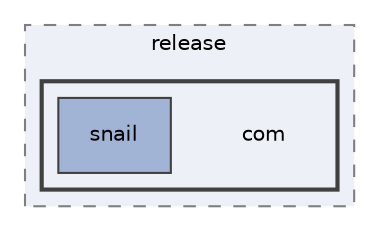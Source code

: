 digraph "app/build/generated/source/buildConfig/release/com"
{
 // LATEX_PDF_SIZE
  edge [fontname="Helvetica",fontsize="10",labelfontname="Helvetica",labelfontsize="10"];
  node [fontname="Helvetica",fontsize="10",shape=record];
  compound=true
  subgraph clusterdir_e568300425302888e15488406f92ad6c {
    graph [ bgcolor="#edf0f7", pencolor="grey50", style="filled,dashed,", label="release", fontname="Helvetica", fontsize="10", URL="dir_e568300425302888e15488406f92ad6c.html"]
  subgraph clusterdir_a729040fd6a399e0b5cbef1c8deaa077 {
    graph [ bgcolor="#edf0f7", pencolor="grey25", style="filled,bold,", label="", fontname="Helvetica", fontsize="10", URL="dir_a729040fd6a399e0b5cbef1c8deaa077.html"]
    dir_a729040fd6a399e0b5cbef1c8deaa077 [shape=plaintext, label="com"];
  dir_9569ae808bf114ed6c685bcaefa52890 [shape=box, label="snail", style="filled,", fillcolor="#a2b4d6", color="grey25", URL="dir_9569ae808bf114ed6c685bcaefa52890.html"];
  }
  }
}
